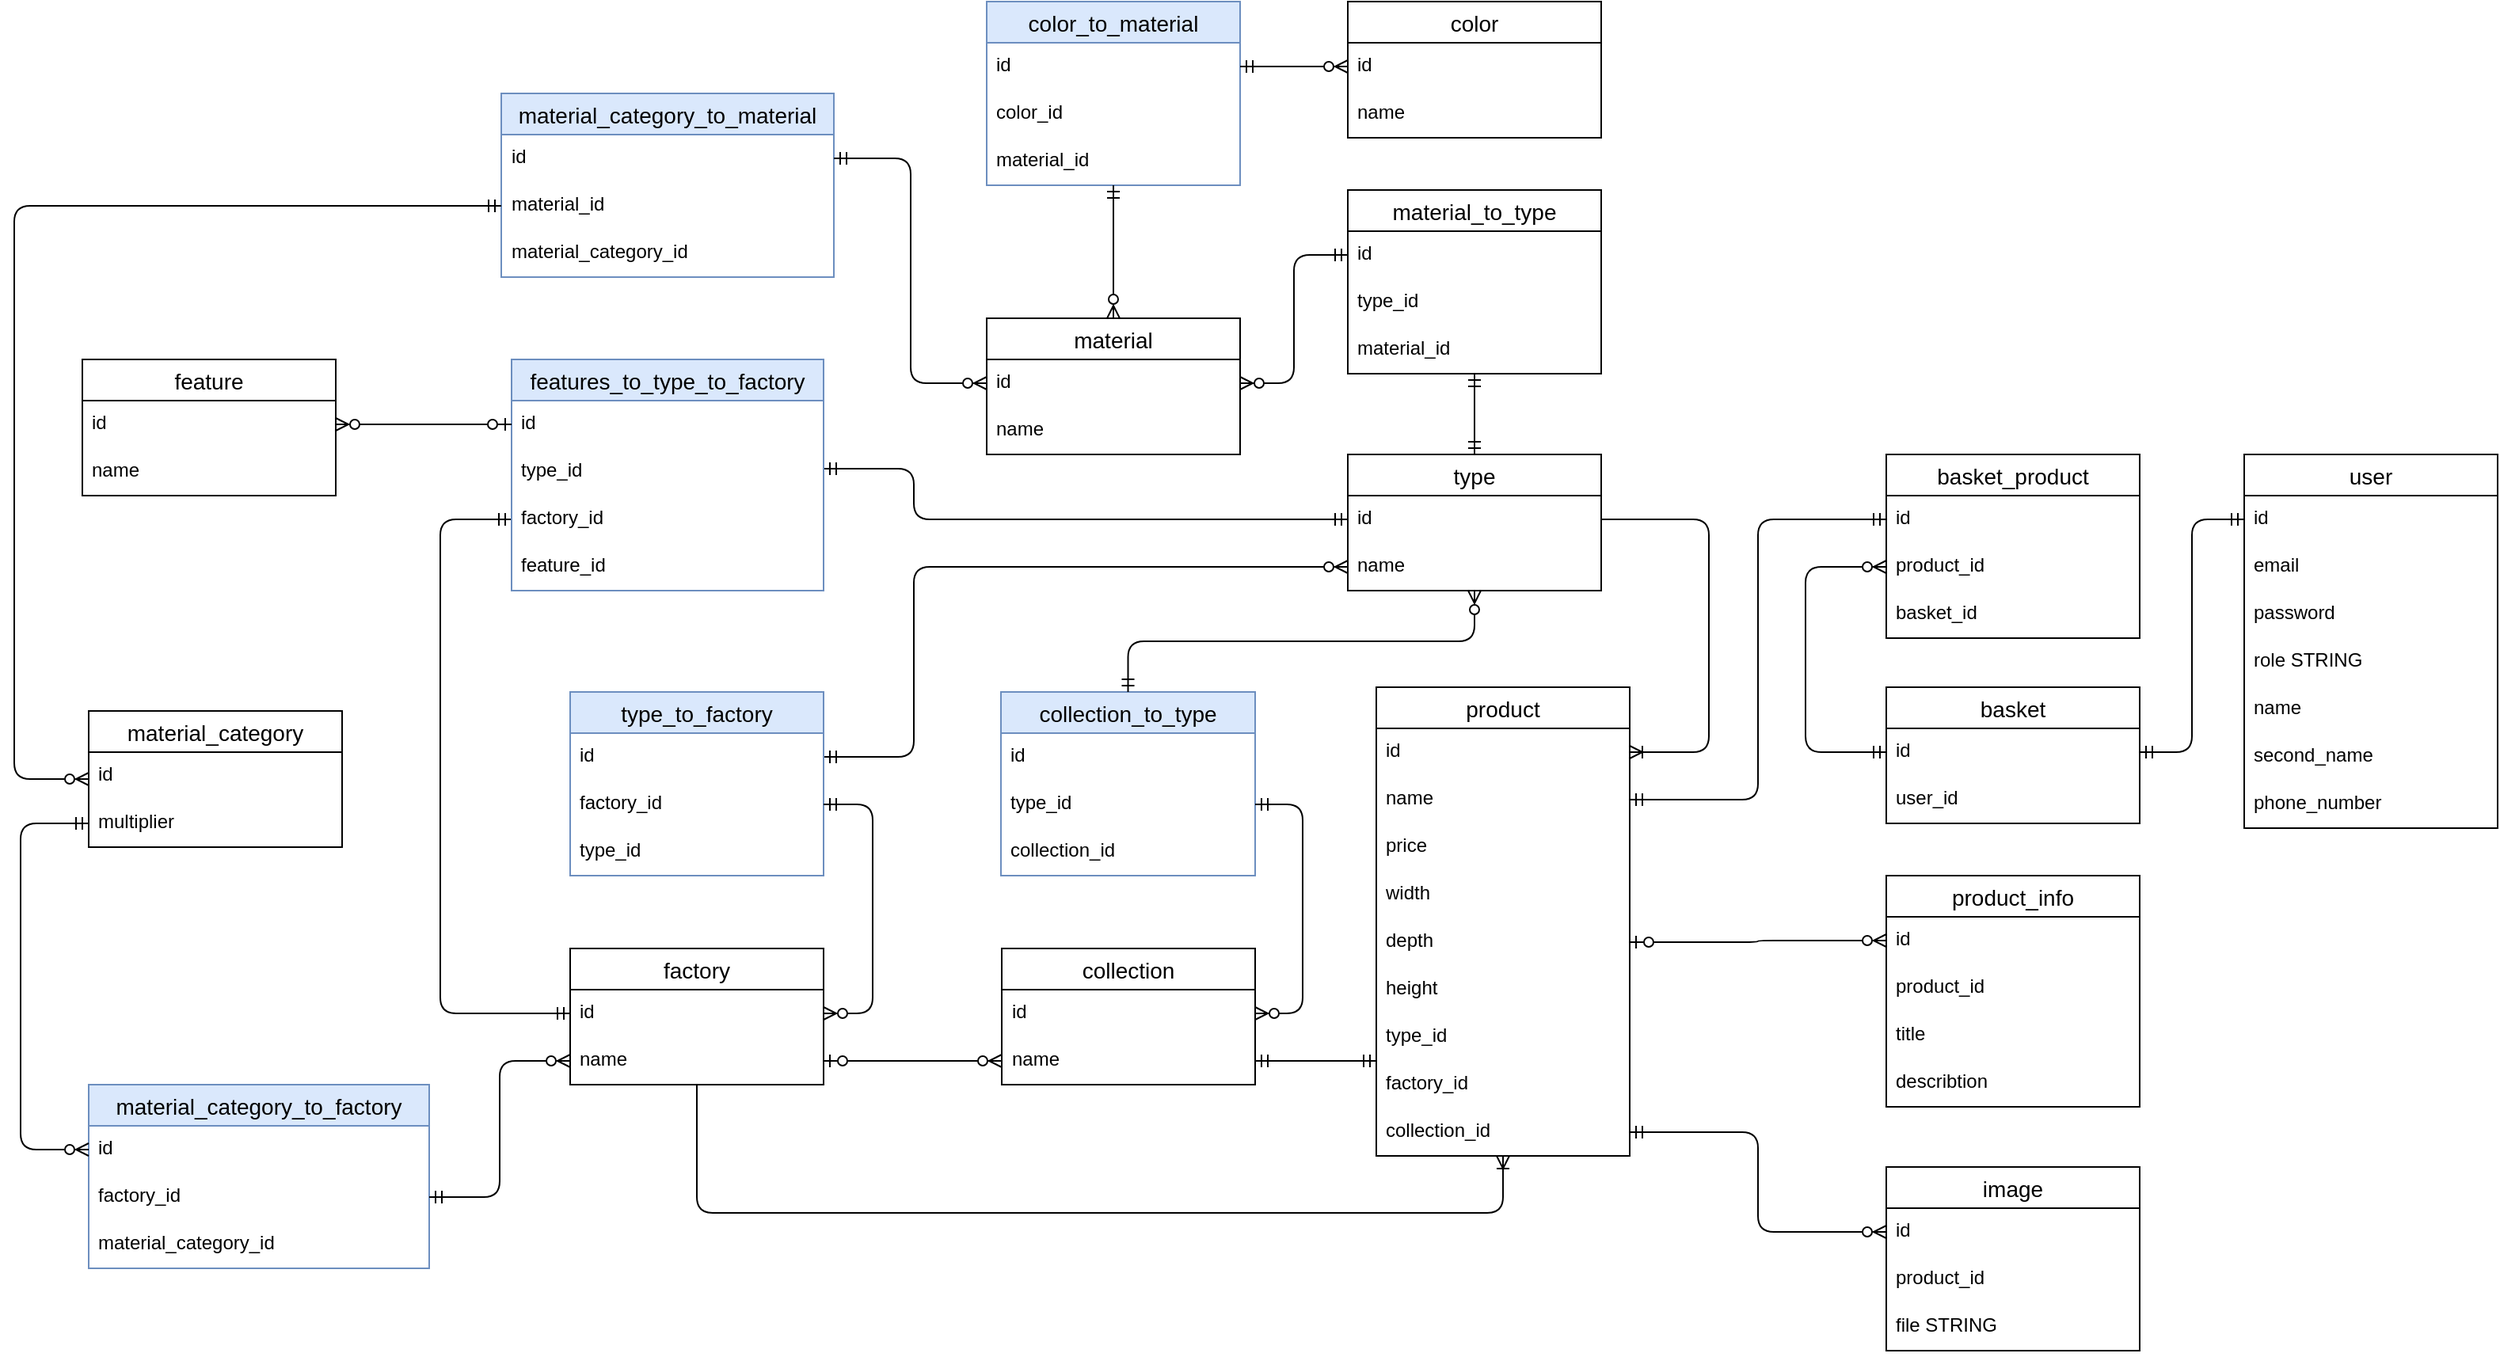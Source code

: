 <mxfile version="24.7.16">
  <diagram name="Страница — 1" id="4NT9a-1fZmxWMSB39QDA">
    <mxGraphModel dx="1034" dy="1146" grid="0" gridSize="10" guides="1" tooltips="1" connect="1" arrows="1" fold="1" page="0" pageScale="1" pageWidth="827" pageHeight="1169" background="none" math="0" shadow="0">
      <root>
        <mxCell id="0" />
        <mxCell id="1" parent="0" />
        <mxCell id="5sfaYhWkq8uLWEeY_K84-1" value="user" style="swimlane;fontStyle=0;childLayout=stackLayout;horizontal=1;startSize=26;horizontalStack=0;resizeParent=1;resizeParentMax=0;resizeLast=0;collapsible=1;marginBottom=0;align=center;fontSize=14;" parent="1" vertex="1">
          <mxGeometry x="2113" y="242" width="160" height="236" as="geometry" />
        </mxCell>
        <mxCell id="5sfaYhWkq8uLWEeY_K84-2" value="id" style="text;strokeColor=none;fillColor=none;spacingLeft=4;spacingRight=4;overflow=hidden;rotatable=0;points=[[0,0.5],[1,0.5]];portConstraint=eastwest;fontSize=12;whiteSpace=wrap;html=1;" parent="5sfaYhWkq8uLWEeY_K84-1" vertex="1">
          <mxGeometry y="26" width="160" height="30" as="geometry" />
        </mxCell>
        <mxCell id="5sfaYhWkq8uLWEeY_K84-3" value="email" style="text;strokeColor=none;fillColor=none;spacingLeft=4;spacingRight=4;overflow=hidden;rotatable=0;points=[[0,0.5],[1,0.5]];portConstraint=eastwest;fontSize=12;whiteSpace=wrap;html=1;" parent="5sfaYhWkq8uLWEeY_K84-1" vertex="1">
          <mxGeometry y="56" width="160" height="30" as="geometry" />
        </mxCell>
        <mxCell id="5sfaYhWkq8uLWEeY_K84-4" value="password" style="text;strokeColor=none;fillColor=none;spacingLeft=4;spacingRight=4;overflow=hidden;rotatable=0;points=[[0,0.5],[1,0.5]];portConstraint=eastwest;fontSize=12;whiteSpace=wrap;html=1;" parent="5sfaYhWkq8uLWEeY_K84-1" vertex="1">
          <mxGeometry y="86" width="160" height="30" as="geometry" />
        </mxCell>
        <mxCell id="5sfaYhWkq8uLWEeY_K84-5" value="role STRING" style="text;strokeColor=none;fillColor=none;spacingLeft=4;spacingRight=4;overflow=hidden;rotatable=0;points=[[0,0.5],[1,0.5]];portConstraint=eastwest;fontSize=12;whiteSpace=wrap;html=1;" parent="5sfaYhWkq8uLWEeY_K84-1" vertex="1">
          <mxGeometry y="116" width="160" height="30" as="geometry" />
        </mxCell>
        <mxCell id="oXHllAcVtx6ZBs5fPpKS-38" value="name" style="text;strokeColor=none;fillColor=none;spacingLeft=4;spacingRight=4;overflow=hidden;rotatable=0;points=[[0,0.5],[1,0.5]];portConstraint=eastwest;fontSize=12;whiteSpace=wrap;html=1;" parent="5sfaYhWkq8uLWEeY_K84-1" vertex="1">
          <mxGeometry y="146" width="160" height="30" as="geometry" />
        </mxCell>
        <mxCell id="oXHllAcVtx6ZBs5fPpKS-39" value="second_name" style="text;strokeColor=none;fillColor=none;spacingLeft=4;spacingRight=4;overflow=hidden;rotatable=0;points=[[0,0.5],[1,0.5]];portConstraint=eastwest;fontSize=12;whiteSpace=wrap;html=1;" parent="5sfaYhWkq8uLWEeY_K84-1" vertex="1">
          <mxGeometry y="176" width="160" height="30" as="geometry" />
        </mxCell>
        <mxCell id="oXHllAcVtx6ZBs5fPpKS-40" value="phone_number" style="text;strokeColor=none;fillColor=none;spacingLeft=4;spacingRight=4;overflow=hidden;rotatable=0;points=[[0,0.5],[1,0.5]];portConstraint=eastwest;fontSize=12;whiteSpace=wrap;html=1;" parent="5sfaYhWkq8uLWEeY_K84-1" vertex="1">
          <mxGeometry y="206" width="160" height="30" as="geometry" />
        </mxCell>
        <mxCell id="5sfaYhWkq8uLWEeY_K84-6" value="basket" style="swimlane;fontStyle=0;childLayout=stackLayout;horizontal=1;startSize=26;horizontalStack=0;resizeParent=1;resizeParentMax=0;resizeLast=0;collapsible=1;marginBottom=0;align=center;fontSize=14;" parent="1" vertex="1">
          <mxGeometry x="1887" y="389" width="160" height="86" as="geometry" />
        </mxCell>
        <mxCell id="5sfaYhWkq8uLWEeY_K84-7" value="id" style="text;strokeColor=none;fillColor=none;spacingLeft=4;spacingRight=4;overflow=hidden;rotatable=0;points=[[0,0.5],[1,0.5]];portConstraint=eastwest;fontSize=12;whiteSpace=wrap;html=1;" parent="5sfaYhWkq8uLWEeY_K84-6" vertex="1">
          <mxGeometry y="26" width="160" height="30" as="geometry" />
        </mxCell>
        <mxCell id="5sfaYhWkq8uLWEeY_K84-8" value="user_id" style="text;strokeColor=none;fillColor=none;spacingLeft=4;spacingRight=4;overflow=hidden;rotatable=0;points=[[0,0.5],[1,0.5]];portConstraint=eastwest;fontSize=12;whiteSpace=wrap;html=1;" parent="5sfaYhWkq8uLWEeY_K84-6" vertex="1">
          <mxGeometry y="56" width="160" height="30" as="geometry" />
        </mxCell>
        <mxCell id="5sfaYhWkq8uLWEeY_K84-12" value="product" style="swimlane;fontStyle=0;childLayout=stackLayout;horizontal=1;startSize=26;horizontalStack=0;resizeParent=1;resizeParentMax=0;resizeLast=0;collapsible=1;marginBottom=0;align=center;fontSize=14;" parent="1" vertex="1">
          <mxGeometry x="1565" y="389" width="160" height="296" as="geometry" />
        </mxCell>
        <mxCell id="5sfaYhWkq8uLWEeY_K84-13" value="id" style="text;strokeColor=none;fillColor=none;spacingLeft=4;spacingRight=4;overflow=hidden;rotatable=0;points=[[0,0.5],[1,0.5]];portConstraint=eastwest;fontSize=12;whiteSpace=wrap;html=1;" parent="5sfaYhWkq8uLWEeY_K84-12" vertex="1">
          <mxGeometry y="26" width="160" height="30" as="geometry" />
        </mxCell>
        <mxCell id="5sfaYhWkq8uLWEeY_K84-14" value="name" style="text;strokeColor=none;fillColor=none;spacingLeft=4;spacingRight=4;overflow=hidden;rotatable=0;points=[[0,0.5],[1,0.5]];portConstraint=eastwest;fontSize=12;whiteSpace=wrap;html=1;" parent="5sfaYhWkq8uLWEeY_K84-12" vertex="1">
          <mxGeometry y="56" width="160" height="30" as="geometry" />
        </mxCell>
        <mxCell id="5sfaYhWkq8uLWEeY_K84-15" value="price" style="text;strokeColor=none;fillColor=none;spacingLeft=4;spacingRight=4;overflow=hidden;rotatable=0;points=[[0,0.5],[1,0.5]];portConstraint=eastwest;fontSize=12;whiteSpace=wrap;html=1;" parent="5sfaYhWkq8uLWEeY_K84-12" vertex="1">
          <mxGeometry y="86" width="160" height="30" as="geometry" />
        </mxCell>
        <mxCell id="7ya6LhB3yjB3-VPIiONW-31" value="width" style="text;strokeColor=none;fillColor=none;spacingLeft=4;spacingRight=4;overflow=hidden;rotatable=0;points=[[0,0.5],[1,0.5]];portConstraint=eastwest;fontSize=12;whiteSpace=wrap;html=1;" parent="5sfaYhWkq8uLWEeY_K84-12" vertex="1">
          <mxGeometry y="116" width="160" height="30" as="geometry" />
        </mxCell>
        <mxCell id="7ya6LhB3yjB3-VPIiONW-32" value="depth" style="text;strokeColor=none;fillColor=none;spacingLeft=4;spacingRight=4;overflow=hidden;rotatable=0;points=[[0,0.5],[1,0.5]];portConstraint=eastwest;fontSize=12;whiteSpace=wrap;html=1;" parent="5sfaYhWkq8uLWEeY_K84-12" vertex="1">
          <mxGeometry y="146" width="160" height="30" as="geometry" />
        </mxCell>
        <mxCell id="7ya6LhB3yjB3-VPIiONW-33" value="height" style="text;strokeColor=none;fillColor=none;spacingLeft=4;spacingRight=4;overflow=hidden;rotatable=0;points=[[0,0.5],[1,0.5]];portConstraint=eastwest;fontSize=12;whiteSpace=wrap;html=1;" parent="5sfaYhWkq8uLWEeY_K84-12" vertex="1">
          <mxGeometry y="176" width="160" height="30" as="geometry" />
        </mxCell>
        <mxCell id="5sfaYhWkq8uLWEeY_K84-24" value="type_id" style="text;strokeColor=none;fillColor=none;spacingLeft=4;spacingRight=4;overflow=hidden;rotatable=0;points=[[0,0.5],[1,0.5]];portConstraint=eastwest;fontSize=12;whiteSpace=wrap;html=1;" parent="5sfaYhWkq8uLWEeY_K84-12" vertex="1">
          <mxGeometry y="206" width="160" height="30" as="geometry" />
        </mxCell>
        <mxCell id="5sfaYhWkq8uLWEeY_K84-25" value="factory_id" style="text;strokeColor=none;fillColor=none;spacingLeft=4;spacingRight=4;overflow=hidden;rotatable=0;points=[[0,0.5],[1,0.5]];portConstraint=eastwest;fontSize=12;whiteSpace=wrap;html=1;" parent="5sfaYhWkq8uLWEeY_K84-12" vertex="1">
          <mxGeometry y="236" width="160" height="30" as="geometry" />
        </mxCell>
        <mxCell id="L7bL2x1-eRSi-Wd429zW-12" value="collection_id" style="text;strokeColor=none;fillColor=none;spacingLeft=4;spacingRight=4;overflow=hidden;rotatable=0;points=[[0,0.5],[1,0.5]];portConstraint=eastwest;fontSize=12;whiteSpace=wrap;html=1;" parent="5sfaYhWkq8uLWEeY_K84-12" vertex="1">
          <mxGeometry y="266" width="160" height="30" as="geometry" />
        </mxCell>
        <mxCell id="5sfaYhWkq8uLWEeY_K84-16" value="factory" style="swimlane;fontStyle=0;childLayout=stackLayout;horizontal=1;startSize=26;horizontalStack=0;resizeParent=1;resizeParentMax=0;resizeLast=0;collapsible=1;marginBottom=0;align=center;fontSize=14;" parent="1" vertex="1">
          <mxGeometry x="1056" y="554" width="160" height="86" as="geometry" />
        </mxCell>
        <mxCell id="5sfaYhWkq8uLWEeY_K84-17" value="id" style="text;strokeColor=none;fillColor=none;spacingLeft=4;spacingRight=4;overflow=hidden;rotatable=0;points=[[0,0.5],[1,0.5]];portConstraint=eastwest;fontSize=12;whiteSpace=wrap;html=1;" parent="5sfaYhWkq8uLWEeY_K84-16" vertex="1">
          <mxGeometry y="26" width="160" height="30" as="geometry" />
        </mxCell>
        <mxCell id="5sfaYhWkq8uLWEeY_K84-18" value="name" style="text;strokeColor=none;fillColor=none;spacingLeft=4;spacingRight=4;overflow=hidden;rotatable=0;points=[[0,0.5],[1,0.5]];portConstraint=eastwest;fontSize=12;whiteSpace=wrap;html=1;" parent="5sfaYhWkq8uLWEeY_K84-16" vertex="1">
          <mxGeometry y="56" width="160" height="30" as="geometry" />
        </mxCell>
        <mxCell id="5sfaYhWkq8uLWEeY_K84-26" value="type" style="swimlane;fontStyle=0;childLayout=stackLayout;horizontal=1;startSize=26;horizontalStack=0;resizeParent=1;resizeParentMax=0;resizeLast=0;collapsible=1;marginBottom=0;align=center;fontSize=14;" parent="1" vertex="1">
          <mxGeometry x="1547" y="242" width="160" height="86" as="geometry" />
        </mxCell>
        <mxCell id="5sfaYhWkq8uLWEeY_K84-27" value="id" style="text;strokeColor=none;fillColor=none;spacingLeft=4;spacingRight=4;overflow=hidden;rotatable=0;points=[[0,0.5],[1,0.5]];portConstraint=eastwest;fontSize=12;whiteSpace=wrap;html=1;" parent="5sfaYhWkq8uLWEeY_K84-26" vertex="1">
          <mxGeometry y="26" width="160" height="30" as="geometry" />
        </mxCell>
        <mxCell id="5sfaYhWkq8uLWEeY_K84-28" value="name" style="text;strokeColor=none;fillColor=none;spacingLeft=4;spacingRight=4;overflow=hidden;rotatable=0;points=[[0,0.5],[1,0.5]];portConstraint=eastwest;fontSize=12;whiteSpace=wrap;html=1;" parent="5sfaYhWkq8uLWEeY_K84-26" vertex="1">
          <mxGeometry y="56" width="160" height="30" as="geometry" />
        </mxCell>
        <mxCell id="5sfaYhWkq8uLWEeY_K84-34" value="" style="edgeStyle=elbowEdgeStyle;fontSize=12;html=1;endArrow=ERoneToMany;rounded=1;" parent="1" source="5sfaYhWkq8uLWEeY_K84-27" target="5sfaYhWkq8uLWEeY_K84-13" edge="1">
          <mxGeometry width="100" height="100" relative="1" as="geometry">
            <mxPoint x="710" y="758" as="sourcePoint" />
            <mxPoint x="860" y="499.0" as="targetPoint" />
            <Array as="points">
              <mxPoint x="1775" y="357" />
            </Array>
          </mxGeometry>
        </mxCell>
        <mxCell id="5sfaYhWkq8uLWEeY_K84-37" value="product_info" style="swimlane;fontStyle=0;childLayout=stackLayout;horizontal=1;startSize=26;horizontalStack=0;resizeParent=1;resizeParentMax=0;resizeLast=0;collapsible=1;marginBottom=0;align=center;fontSize=14;" parent="1" vertex="1">
          <mxGeometry x="1887" y="508" width="160" height="146" as="geometry" />
        </mxCell>
        <mxCell id="5sfaYhWkq8uLWEeY_K84-38" value="id" style="text;strokeColor=none;fillColor=none;spacingLeft=4;spacingRight=4;overflow=hidden;rotatable=0;points=[[0,0.5],[1,0.5]];portConstraint=eastwest;fontSize=12;whiteSpace=wrap;html=1;" parent="5sfaYhWkq8uLWEeY_K84-37" vertex="1">
          <mxGeometry y="26" width="160" height="30" as="geometry" />
        </mxCell>
        <mxCell id="5sfaYhWkq8uLWEeY_K84-39" value="product_id" style="text;strokeColor=none;fillColor=none;spacingLeft=4;spacingRight=4;overflow=hidden;rotatable=0;points=[[0,0.5],[1,0.5]];portConstraint=eastwest;fontSize=12;whiteSpace=wrap;html=1;" parent="5sfaYhWkq8uLWEeY_K84-37" vertex="1">
          <mxGeometry y="56" width="160" height="30" as="geometry" />
        </mxCell>
        <mxCell id="5sfaYhWkq8uLWEeY_K84-40" value="title" style="text;strokeColor=none;fillColor=none;spacingLeft=4;spacingRight=4;overflow=hidden;rotatable=0;points=[[0,0.5],[1,0.5]];portConstraint=eastwest;fontSize=12;whiteSpace=wrap;html=1;" parent="5sfaYhWkq8uLWEeY_K84-37" vertex="1">
          <mxGeometry y="86" width="160" height="30" as="geometry" />
        </mxCell>
        <mxCell id="5sfaYhWkq8uLWEeY_K84-42" value="describtion" style="text;strokeColor=none;fillColor=none;spacingLeft=4;spacingRight=4;overflow=hidden;rotatable=0;points=[[0,0.5],[1,0.5]];portConstraint=eastwest;fontSize=12;whiteSpace=wrap;html=1;" parent="5sfaYhWkq8uLWEeY_K84-37" vertex="1">
          <mxGeometry y="116" width="160" height="30" as="geometry" />
        </mxCell>
        <mxCell id="5sfaYhWkq8uLWEeY_K84-43" value="basket_product" style="swimlane;fontStyle=0;childLayout=stackLayout;horizontal=1;startSize=26;horizontalStack=0;resizeParent=1;resizeParentMax=0;resizeLast=0;collapsible=1;marginBottom=0;align=center;fontSize=14;" parent="1" vertex="1">
          <mxGeometry x="1887" y="242" width="160" height="116" as="geometry" />
        </mxCell>
        <mxCell id="5sfaYhWkq8uLWEeY_K84-44" value="id" style="text;strokeColor=none;fillColor=none;spacingLeft=4;spacingRight=4;overflow=hidden;rotatable=0;points=[[0,0.5],[1,0.5]];portConstraint=eastwest;fontSize=12;whiteSpace=wrap;html=1;" parent="5sfaYhWkq8uLWEeY_K84-43" vertex="1">
          <mxGeometry y="26" width="160" height="30" as="geometry" />
        </mxCell>
        <mxCell id="5sfaYhWkq8uLWEeY_K84-45" value="product_id" style="text;strokeColor=none;fillColor=none;spacingLeft=4;spacingRight=4;overflow=hidden;rotatable=0;points=[[0,0.5],[1,0.5]];portConstraint=eastwest;fontSize=12;whiteSpace=wrap;html=1;" parent="5sfaYhWkq8uLWEeY_K84-43" vertex="1">
          <mxGeometry y="56" width="160" height="30" as="geometry" />
        </mxCell>
        <mxCell id="5sfaYhWkq8uLWEeY_K84-46" value="basket_id" style="text;strokeColor=none;fillColor=none;spacingLeft=4;spacingRight=4;overflow=hidden;rotatable=0;points=[[0,0.5],[1,0.5]];portConstraint=eastwest;fontSize=12;whiteSpace=wrap;html=1;" parent="5sfaYhWkq8uLWEeY_K84-43" vertex="1">
          <mxGeometry y="86" width="160" height="30" as="geometry" />
        </mxCell>
        <mxCell id="5sfaYhWkq8uLWEeY_K84-49" value="" style="edgeStyle=elbowEdgeStyle;fontSize=12;html=1;endArrow=ERmandOne;startArrow=ERmandOne;rounded=1;" parent="1" source="5sfaYhWkq8uLWEeY_K84-7" target="5sfaYhWkq8uLWEeY_K84-2" edge="1">
          <mxGeometry width="100" height="100" relative="1" as="geometry">
            <mxPoint x="2075" y="671" as="sourcePoint" />
            <mxPoint x="2175" y="571" as="targetPoint" />
          </mxGeometry>
        </mxCell>
        <mxCell id="7ya6LhB3yjB3-VPIiONW-13" value="" style="edgeStyle=elbowEdgeStyle;fontSize=12;html=1;endArrow=ERmandOne;startArrow=ERmandOne;rounded=1;" parent="1" source="5sfaYhWkq8uLWEeY_K84-44" target="5sfaYhWkq8uLWEeY_K84-14" edge="1">
          <mxGeometry width="100" height="100" relative="1" as="geometry">
            <mxPoint x="580" y="394" as="sourcePoint" />
            <mxPoint x="1828" y="270" as="targetPoint" />
          </mxGeometry>
        </mxCell>
        <mxCell id="7ya6LhB3yjB3-VPIiONW-16" value="collection" style="swimlane;fontStyle=0;childLayout=stackLayout;horizontal=1;startSize=26;horizontalStack=0;resizeParent=1;resizeParentMax=0;resizeLast=0;collapsible=1;marginBottom=0;align=center;fontSize=14;" parent="1" vertex="1">
          <mxGeometry x="1328.5" y="554" width="160" height="86" as="geometry" />
        </mxCell>
        <mxCell id="7ya6LhB3yjB3-VPIiONW-17" value="id" style="text;strokeColor=none;fillColor=none;spacingLeft=4;spacingRight=4;overflow=hidden;rotatable=0;points=[[0,0.5],[1,0.5]];portConstraint=eastwest;fontSize=12;whiteSpace=wrap;html=1;" parent="7ya6LhB3yjB3-VPIiONW-16" vertex="1">
          <mxGeometry y="26" width="160" height="30" as="geometry" />
        </mxCell>
        <mxCell id="oXHllAcVtx6ZBs5fPpKS-45" value="name" style="text;strokeColor=none;fillColor=none;spacingLeft=4;spacingRight=4;overflow=hidden;rotatable=0;points=[[0,0.5],[1,0.5]];portConstraint=eastwest;fontSize=12;whiteSpace=wrap;html=1;" parent="7ya6LhB3yjB3-VPIiONW-16" vertex="1">
          <mxGeometry y="56" width="160" height="30" as="geometry" />
        </mxCell>
        <mxCell id="7ya6LhB3yjB3-VPIiONW-19" value="color" style="swimlane;fontStyle=0;childLayout=stackLayout;horizontal=1;startSize=26;horizontalStack=0;resizeParent=1;resizeParentMax=0;resizeLast=0;collapsible=1;marginBottom=0;align=center;fontSize=14;" parent="1" vertex="1">
          <mxGeometry x="1547" y="-44" width="160" height="86" as="geometry" />
        </mxCell>
        <mxCell id="7ya6LhB3yjB3-VPIiONW-20" value="id" style="text;strokeColor=none;fillColor=none;spacingLeft=4;spacingRight=4;overflow=hidden;rotatable=0;points=[[0,0.5],[1,0.5]];portConstraint=eastwest;fontSize=12;whiteSpace=wrap;html=1;" parent="7ya6LhB3yjB3-VPIiONW-19" vertex="1">
          <mxGeometry y="26" width="160" height="30" as="geometry" />
        </mxCell>
        <mxCell id="L7bL2x1-eRSi-Wd429zW-13" value="name" style="text;strokeColor=none;fillColor=none;spacingLeft=4;spacingRight=4;overflow=hidden;rotatable=0;points=[[0,0.5],[1,0.5]];portConstraint=eastwest;fontSize=12;whiteSpace=wrap;html=1;" parent="7ya6LhB3yjB3-VPIiONW-19" vertex="1">
          <mxGeometry y="56" width="160" height="30" as="geometry" />
        </mxCell>
        <mxCell id="7ya6LhB3yjB3-VPIiONW-24" value="material" style="swimlane;fontStyle=0;childLayout=stackLayout;horizontal=1;startSize=26;horizontalStack=0;resizeParent=1;resizeParentMax=0;resizeLast=0;collapsible=1;marginBottom=0;align=center;fontSize=14;" parent="1" vertex="1">
          <mxGeometry x="1319" y="156" width="160" height="86" as="geometry" />
        </mxCell>
        <mxCell id="7ya6LhB3yjB3-VPIiONW-25" value="id" style="text;strokeColor=none;fillColor=none;spacingLeft=4;spacingRight=4;overflow=hidden;rotatable=0;points=[[0,0.5],[1,0.5]];portConstraint=eastwest;fontSize=12;whiteSpace=wrap;html=1;" parent="7ya6LhB3yjB3-VPIiONW-24" vertex="1">
          <mxGeometry y="26" width="160" height="30" as="geometry" />
        </mxCell>
        <mxCell id="7ya6LhB3yjB3-VPIiONW-26" value="name" style="text;strokeColor=none;fillColor=none;spacingLeft=4;spacingRight=4;overflow=hidden;rotatable=0;points=[[0,0.5],[1,0.5]];portConstraint=eastwest;fontSize=12;whiteSpace=wrap;html=1;" parent="7ya6LhB3yjB3-VPIiONW-24" vertex="1">
          <mxGeometry y="56" width="160" height="30" as="geometry" />
        </mxCell>
        <mxCell id="L7bL2x1-eRSi-Wd429zW-14" value="material_to_type" style="swimlane;fontStyle=0;childLayout=stackLayout;horizontal=1;startSize=26;horizontalStack=0;resizeParent=1;resizeParentMax=0;resizeLast=0;collapsible=1;marginBottom=0;align=center;fontSize=14;" parent="1" vertex="1">
          <mxGeometry x="1547" y="75" width="160" height="116" as="geometry" />
        </mxCell>
        <mxCell id="L7bL2x1-eRSi-Wd429zW-15" value="id" style="text;strokeColor=none;fillColor=none;spacingLeft=4;spacingRight=4;overflow=hidden;rotatable=0;points=[[0,0.5],[1,0.5]];portConstraint=eastwest;fontSize=12;whiteSpace=wrap;html=1;" parent="L7bL2x1-eRSi-Wd429zW-14" vertex="1">
          <mxGeometry y="26" width="160" height="30" as="geometry" />
        </mxCell>
        <mxCell id="L7bL2x1-eRSi-Wd429zW-16" value="type_id" style="text;strokeColor=none;fillColor=none;spacingLeft=4;spacingRight=4;overflow=hidden;rotatable=0;points=[[0,0.5],[1,0.5]];portConstraint=eastwest;fontSize=12;whiteSpace=wrap;html=1;" parent="L7bL2x1-eRSi-Wd429zW-14" vertex="1">
          <mxGeometry y="56" width="160" height="30" as="geometry" />
        </mxCell>
        <mxCell id="L7bL2x1-eRSi-Wd429zW-20" value="material_id" style="text;strokeColor=none;fillColor=none;spacingLeft=4;spacingRight=4;overflow=hidden;rotatable=0;points=[[0,0.5],[1,0.5]];portConstraint=eastwest;fontSize=12;whiteSpace=wrap;html=1;" parent="L7bL2x1-eRSi-Wd429zW-14" vertex="1">
          <mxGeometry y="86" width="160" height="30" as="geometry" />
        </mxCell>
        <mxCell id="L7bL2x1-eRSi-Wd429zW-17" value="" style="edgeStyle=elbowEdgeStyle;fontSize=12;html=1;endArrow=ERmandOne;startArrow=ERmandOne;rounded=1;elbow=vertical;" parent="1" source="L7bL2x1-eRSi-Wd429zW-20" edge="1" target="5sfaYhWkq8uLWEeY_K84-26">
          <mxGeometry width="100" height="100" relative="1" as="geometry">
            <mxPoint x="1404" y="127" as="sourcePoint" />
            <mxPoint x="833" y="384" as="targetPoint" />
          </mxGeometry>
        </mxCell>
        <mxCell id="VAr8cQ-U5szpZx_a3CEM-1" value="image" style="swimlane;fontStyle=0;childLayout=stackLayout;horizontal=1;startSize=26;horizontalStack=0;resizeParent=1;resizeParentMax=0;resizeLast=0;collapsible=1;marginBottom=0;align=center;fontSize=14;" parent="1" vertex="1">
          <mxGeometry x="1887" y="692" width="160" height="116" as="geometry" />
        </mxCell>
        <mxCell id="VAr8cQ-U5szpZx_a3CEM-2" value="id" style="text;strokeColor=none;fillColor=none;spacingLeft=4;spacingRight=4;overflow=hidden;rotatable=0;points=[[0,0.5],[1,0.5]];portConstraint=eastwest;fontSize=12;whiteSpace=wrap;html=1;" parent="VAr8cQ-U5szpZx_a3CEM-1" vertex="1">
          <mxGeometry y="26" width="160" height="30" as="geometry" />
        </mxCell>
        <mxCell id="VAr8cQ-U5szpZx_a3CEM-3" value="product_id" style="text;strokeColor=none;fillColor=none;spacingLeft=4;spacingRight=4;overflow=hidden;rotatable=0;points=[[0,0.5],[1,0.5]];portConstraint=eastwest;fontSize=12;whiteSpace=wrap;html=1;" parent="VAr8cQ-U5szpZx_a3CEM-1" vertex="1">
          <mxGeometry y="56" width="160" height="30" as="geometry" />
        </mxCell>
        <mxCell id="VAr8cQ-U5szpZx_a3CEM-5" value="file STRING" style="text;strokeColor=none;fillColor=none;spacingLeft=4;spacingRight=4;overflow=hidden;rotatable=0;points=[[0,0.5],[1,0.5]];portConstraint=eastwest;fontSize=12;whiteSpace=wrap;html=1;" parent="VAr8cQ-U5szpZx_a3CEM-1" vertex="1">
          <mxGeometry y="86" width="160" height="30" as="geometry" />
        </mxCell>
        <mxCell id="oXHllAcVtx6ZBs5fPpKS-1" value="material_category" style="swimlane;fontStyle=0;childLayout=stackLayout;horizontal=1;startSize=26;horizontalStack=0;resizeParent=1;resizeParentMax=0;resizeLast=0;collapsible=1;marginBottom=0;align=center;fontSize=14;" parent="1" vertex="1">
          <mxGeometry x="752" y="404" width="160" height="86" as="geometry" />
        </mxCell>
        <mxCell id="oXHllAcVtx6ZBs5fPpKS-2" value="id" style="text;strokeColor=none;fillColor=none;spacingLeft=4;spacingRight=4;overflow=hidden;rotatable=0;points=[[0,0.5],[1,0.5]];portConstraint=eastwest;fontSize=12;whiteSpace=wrap;html=1;" parent="oXHllAcVtx6ZBs5fPpKS-1" vertex="1">
          <mxGeometry y="26" width="160" height="30" as="geometry" />
        </mxCell>
        <mxCell id="oXHllAcVtx6ZBs5fPpKS-27" value="multiplier" style="text;strokeColor=none;fillColor=none;spacingLeft=4;spacingRight=4;overflow=hidden;rotatable=0;points=[[0,0.5],[1,0.5]];portConstraint=eastwest;fontSize=12;whiteSpace=wrap;html=1;" parent="oXHllAcVtx6ZBs5fPpKS-1" vertex="1">
          <mxGeometry y="56" width="160" height="30" as="geometry" />
        </mxCell>
        <mxCell id="oXHllAcVtx6ZBs5fPpKS-4" value="feature" style="swimlane;fontStyle=0;childLayout=stackLayout;horizontal=1;startSize=26;horizontalStack=0;resizeParent=1;resizeParentMax=0;resizeLast=0;collapsible=1;marginBottom=0;align=center;fontSize=14;" parent="1" vertex="1">
          <mxGeometry x="748" y="182" width="160" height="86" as="geometry" />
        </mxCell>
        <mxCell id="oXHllAcVtx6ZBs5fPpKS-5" value="id" style="text;strokeColor=none;fillColor=none;spacingLeft=4;spacingRight=4;overflow=hidden;rotatable=0;points=[[0,0.5],[1,0.5]];portConstraint=eastwest;fontSize=12;whiteSpace=wrap;html=1;" parent="oXHllAcVtx6ZBs5fPpKS-4" vertex="1">
          <mxGeometry y="26" width="160" height="30" as="geometry" />
        </mxCell>
        <mxCell id="oXHllAcVtx6ZBs5fPpKS-6" value="name" style="text;strokeColor=none;fillColor=none;spacingLeft=4;spacingRight=4;overflow=hidden;rotatable=0;points=[[0,0.5],[1,0.5]];portConstraint=eastwest;fontSize=12;whiteSpace=wrap;html=1;" parent="oXHllAcVtx6ZBs5fPpKS-4" vertex="1">
          <mxGeometry y="56" width="160" height="30" as="geometry" />
        </mxCell>
        <mxCell id="oXHllAcVtx6ZBs5fPpKS-12" value="" style="edgeStyle=elbowEdgeStyle;fontSize=12;html=1;endArrow=ERmandOne;startArrow=ERmandOne;rounded=1;" parent="1" source="oXHllAcVtx6ZBs5fPpKS-8" target="5sfaYhWkq8uLWEeY_K84-27" edge="1">
          <mxGeometry width="100" height="100" relative="1" as="geometry">
            <mxPoint x="693" y="630" as="sourcePoint" />
            <mxPoint x="573" y="500" as="targetPoint" />
            <Array as="points">
              <mxPoint x="1273" y="251" />
            </Array>
          </mxGeometry>
        </mxCell>
        <mxCell id="oXHllAcVtx6ZBs5fPpKS-15" value="" style="edgeStyle=elbowEdgeStyle;fontSize=12;html=1;endArrow=ERoneToMany;rounded=1;elbow=vertical;" parent="1" source="5sfaYhWkq8uLWEeY_K84-18" target="L7bL2x1-eRSi-Wd429zW-12" edge="1">
          <mxGeometry width="100" height="100" relative="1" as="geometry">
            <mxPoint x="1591.0" y="750" as="sourcePoint" />
            <mxPoint x="865" y="648" as="targetPoint" />
            <Array as="points">
              <mxPoint x="1340" y="721" />
            </Array>
          </mxGeometry>
        </mxCell>
        <mxCell id="oXHllAcVtx6ZBs5fPpKS-29" value="" style="edgeStyle=elbowEdgeStyle;fontSize=12;html=1;endArrow=ERmandOne;startArrow=ERmandOne;rounded=1;" parent="1" source="7ya6LhB3yjB3-VPIiONW-2" target="5sfaYhWkq8uLWEeY_K84-17" edge="1">
          <mxGeometry width="100" height="100" relative="1" as="geometry">
            <mxPoint x="856.0" y="454" as="sourcePoint" />
            <mxPoint x="856.0" y="569" as="targetPoint" />
            <Array as="points">
              <mxPoint x="974" y="441" />
            </Array>
          </mxGeometry>
        </mxCell>
        <mxCell id="7ya6LhB3yjB3-VPIiONW-1" value="features_to_type_to_factory" style="swimlane;fontStyle=0;childLayout=stackLayout;horizontal=1;startSize=26;horizontalStack=0;resizeParent=1;resizeParentMax=0;resizeLast=0;collapsible=1;marginBottom=0;align=center;fontSize=14;fillColor=#dae8fc;strokeColor=#6c8ebf;" parent="1" vertex="1">
          <mxGeometry x="1019" y="182" width="197" height="146" as="geometry" />
        </mxCell>
        <mxCell id="7ya6LhB3yjB3-VPIiONW-5" value="id" style="text;strokeColor=none;fillColor=none;spacingLeft=4;spacingRight=4;overflow=hidden;rotatable=0;points=[[0,0.5],[1,0.5]];portConstraint=eastwest;fontSize=12;whiteSpace=wrap;html=1;" parent="7ya6LhB3yjB3-VPIiONW-1" vertex="1">
          <mxGeometry y="26" width="197" height="30" as="geometry" />
        </mxCell>
        <mxCell id="oXHllAcVtx6ZBs5fPpKS-8" value="type_id" style="text;strokeColor=none;fillColor=none;spacingLeft=4;spacingRight=4;overflow=hidden;rotatable=0;points=[[0,0.5],[1,0.5]];portConstraint=eastwest;fontSize=12;whiteSpace=wrap;html=1;" parent="7ya6LhB3yjB3-VPIiONW-1" vertex="1">
          <mxGeometry y="56" width="197" height="30" as="geometry" />
        </mxCell>
        <mxCell id="7ya6LhB3yjB3-VPIiONW-2" value="factory_id" style="text;strokeColor=none;fillColor=none;spacingLeft=4;spacingRight=4;overflow=hidden;rotatable=0;points=[[0,0.5],[1,0.5]];portConstraint=eastwest;fontSize=12;whiteSpace=wrap;html=1;" parent="7ya6LhB3yjB3-VPIiONW-1" vertex="1">
          <mxGeometry y="86" width="197" height="30" as="geometry" />
        </mxCell>
        <mxCell id="oXHllAcVtx6ZBs5fPpKS-9" value="feature_id" style="text;strokeColor=none;fillColor=none;spacingLeft=4;spacingRight=4;overflow=hidden;rotatable=0;points=[[0,0.5],[1,0.5]];portConstraint=eastwest;fontSize=12;whiteSpace=wrap;html=1;" parent="7ya6LhB3yjB3-VPIiONW-1" vertex="1">
          <mxGeometry y="116" width="197" height="30" as="geometry" />
        </mxCell>
        <mxCell id="oXHllAcVtx6ZBs5fPpKS-34" value="" style="edgeStyle=elbowEdgeStyle;fontSize=12;html=1;endArrow=ERmandOne;startArrow=ERmandOne;rounded=1;" parent="1" source="oXHllAcVtx6ZBs5fPpKS-45" target="5sfaYhWkq8uLWEeY_K84-24" edge="1">
          <mxGeometry width="100" height="100" relative="1" as="geometry">
            <mxPoint x="834" y="572" as="sourcePoint" />
            <mxPoint x="934" y="472" as="targetPoint" />
            <Array as="points">
              <mxPoint x="1508" y="625" />
            </Array>
          </mxGeometry>
        </mxCell>
        <mxCell id="oXHllAcVtx6ZBs5fPpKS-41" value="" style="edgeStyle=elbowEdgeStyle;fontSize=12;html=1;endArrow=ERzeroToMany;startArrow=ERzeroToOne;rounded=1;" parent="1" source="7ya6LhB3yjB3-VPIiONW-32" target="5sfaYhWkq8uLWEeY_K84-38" edge="1">
          <mxGeometry width="100" height="100" relative="1" as="geometry">
            <mxPoint x="1645" y="404" as="sourcePoint" />
            <mxPoint x="1745" y="304" as="targetPoint" />
          </mxGeometry>
        </mxCell>
        <mxCell id="oXHllAcVtx6ZBs5fPpKS-42" value="" style="edgeStyle=elbowEdgeStyle;fontSize=12;html=1;endArrow=ERzeroToMany;startArrow=ERmandOne;rounded=1;" parent="1" source="L7bL2x1-eRSi-Wd429zW-12" target="VAr8cQ-U5szpZx_a3CEM-2" edge="1">
          <mxGeometry width="100" height="100" relative="1" as="geometry">
            <mxPoint x="1865" y="883" as="sourcePoint" />
            <mxPoint x="1965" y="783" as="targetPoint" />
          </mxGeometry>
        </mxCell>
        <mxCell id="oXHllAcVtx6ZBs5fPpKS-43" value="" style="edgeStyle=elbowEdgeStyle;fontSize=12;html=1;endArrow=ERzeroToMany;startArrow=ERmandOne;rounded=1;" parent="1" source="5sfaYhWkq8uLWEeY_K84-7" target="5sfaYhWkq8uLWEeY_K84-45" edge="1">
          <mxGeometry width="100" height="100" relative="1" as="geometry">
            <mxPoint x="2424" y="243" as="sourcePoint" />
            <mxPoint x="2524" y="143" as="targetPoint" />
            <Array as="points">
              <mxPoint x="1836" y="366" />
            </Array>
          </mxGeometry>
        </mxCell>
        <mxCell id="oXHllAcVtx6ZBs5fPpKS-44" value="" style="edgeStyle=elbowEdgeStyle;fontSize=12;html=1;endArrow=ERzeroToMany;startArrow=ERmandOne;rounded=1;" parent="1" source="L7bL2x1-eRSi-Wd429zW-15" target="7ya6LhB3yjB3-VPIiONW-25" edge="1">
          <mxGeometry width="100" height="100" relative="1" as="geometry">
            <mxPoint x="680" y="255" as="sourcePoint" />
            <mxPoint x="780" y="431" as="targetPoint" />
          </mxGeometry>
        </mxCell>
        <mxCell id="oXHllAcVtx6ZBs5fPpKS-47" value="" style="edgeStyle=elbowEdgeStyle;fontSize=12;html=1;endArrow=ERzeroToMany;startArrow=ERzeroToOne;rounded=1;" parent="1" source="5sfaYhWkq8uLWEeY_K84-18" target="oXHllAcVtx6ZBs5fPpKS-45" edge="1">
          <mxGeometry width="100" height="100" relative="1" as="geometry">
            <mxPoint x="796" y="681" as="sourcePoint" />
            <mxPoint x="782" y="518" as="targetPoint" />
          </mxGeometry>
        </mxCell>
        <mxCell id="oXHllAcVtx6ZBs5fPpKS-49" value="" style="edgeStyle=elbowEdgeStyle;fontSize=12;html=1;endArrow=ERzeroToMany;startArrow=ERzeroToOne;rounded=1;elbow=vertical;" parent="1" source="7ya6LhB3yjB3-VPIiONW-5" target="oXHllAcVtx6ZBs5fPpKS-5" edge="1">
          <mxGeometry width="100" height="100" relative="1" as="geometry">
            <mxPoint x="184" y="608" as="sourcePoint" />
            <mxPoint x="284" y="508" as="targetPoint" />
          </mxGeometry>
        </mxCell>
        <mxCell id="ztb9iFl4DAgvVib16qJr-1" value="color_to_material" style="swimlane;fontStyle=0;childLayout=stackLayout;horizontal=1;startSize=26;horizontalStack=0;resizeParent=1;resizeParentMax=0;resizeLast=0;collapsible=1;marginBottom=0;align=center;fontSize=14;fillColor=#dae8fc;strokeColor=#6c8ebf;" vertex="1" parent="1">
          <mxGeometry x="1319" y="-44" width="160" height="116" as="geometry" />
        </mxCell>
        <mxCell id="ztb9iFl4DAgvVib16qJr-2" value="id" style="text;strokeColor=none;fillColor=none;spacingLeft=4;spacingRight=4;overflow=hidden;rotatable=0;points=[[0,0.5],[1,0.5]];portConstraint=eastwest;fontSize=12;whiteSpace=wrap;html=1;" vertex="1" parent="ztb9iFl4DAgvVib16qJr-1">
          <mxGeometry y="26" width="160" height="30" as="geometry" />
        </mxCell>
        <mxCell id="ztb9iFl4DAgvVib16qJr-3" value="color_id" style="text;strokeColor=none;fillColor=none;spacingLeft=4;spacingRight=4;overflow=hidden;rotatable=0;points=[[0,0.5],[1,0.5]];portConstraint=eastwest;fontSize=12;whiteSpace=wrap;html=1;" vertex="1" parent="ztb9iFl4DAgvVib16qJr-1">
          <mxGeometry y="56" width="160" height="30" as="geometry" />
        </mxCell>
        <mxCell id="ztb9iFl4DAgvVib16qJr-5" value="material_id" style="text;strokeColor=none;fillColor=none;spacingLeft=4;spacingRight=4;overflow=hidden;rotatable=0;points=[[0,0.5],[1,0.5]];portConstraint=eastwest;fontSize=12;whiteSpace=wrap;html=1;" vertex="1" parent="ztb9iFl4DAgvVib16qJr-1">
          <mxGeometry y="86" width="160" height="30" as="geometry" />
        </mxCell>
        <mxCell id="ztb9iFl4DAgvVib16qJr-6" value="material_category_to_material" style="swimlane;fontStyle=0;childLayout=stackLayout;horizontal=1;startSize=26;horizontalStack=0;resizeParent=1;resizeParentMax=0;resizeLast=0;collapsible=1;marginBottom=0;align=center;fontSize=14;fillColor=#dae8fc;strokeColor=#6c8ebf;" vertex="1" parent="1">
          <mxGeometry x="1012.5" y="14" width="210" height="116" as="geometry" />
        </mxCell>
        <mxCell id="ztb9iFl4DAgvVib16qJr-7" value="id" style="text;strokeColor=none;fillColor=none;spacingLeft=4;spacingRight=4;overflow=hidden;rotatable=0;points=[[0,0.5],[1,0.5]];portConstraint=eastwest;fontSize=12;whiteSpace=wrap;html=1;" vertex="1" parent="ztb9iFl4DAgvVib16qJr-6">
          <mxGeometry y="26" width="210" height="30" as="geometry" />
        </mxCell>
        <mxCell id="ztb9iFl4DAgvVib16qJr-8" value="material_id" style="text;strokeColor=none;fillColor=none;spacingLeft=4;spacingRight=4;overflow=hidden;rotatable=0;points=[[0,0.5],[1,0.5]];portConstraint=eastwest;fontSize=12;whiteSpace=wrap;html=1;" vertex="1" parent="ztb9iFl4DAgvVib16qJr-6">
          <mxGeometry y="56" width="210" height="30" as="geometry" />
        </mxCell>
        <mxCell id="ztb9iFl4DAgvVib16qJr-9" value="material_category_id" style="text;strokeColor=none;fillColor=none;spacingLeft=4;spacingRight=4;overflow=hidden;rotatable=0;points=[[0,0.5],[1,0.5]];portConstraint=eastwest;fontSize=12;whiteSpace=wrap;html=1;" vertex="1" parent="ztb9iFl4DAgvVib16qJr-6">
          <mxGeometry y="86" width="210" height="30" as="geometry" />
        </mxCell>
        <mxCell id="ztb9iFl4DAgvVib16qJr-10" value="material_category_to_factory" style="swimlane;fontStyle=0;childLayout=stackLayout;horizontal=1;startSize=26;horizontalStack=0;resizeParent=1;resizeParentMax=0;resizeLast=0;collapsible=1;marginBottom=0;align=center;fontSize=14;fillColor=#dae8fc;strokeColor=#6c8ebf;" vertex="1" parent="1">
          <mxGeometry x="752" y="640" width="215" height="116" as="geometry" />
        </mxCell>
        <mxCell id="ztb9iFl4DAgvVib16qJr-11" value="id" style="text;strokeColor=none;fillColor=none;spacingLeft=4;spacingRight=4;overflow=hidden;rotatable=0;points=[[0,0.5],[1,0.5]];portConstraint=eastwest;fontSize=12;whiteSpace=wrap;html=1;" vertex="1" parent="ztb9iFl4DAgvVib16qJr-10">
          <mxGeometry y="26" width="215" height="30" as="geometry" />
        </mxCell>
        <mxCell id="ztb9iFl4DAgvVib16qJr-12" value="factory_id" style="text;strokeColor=none;fillColor=none;spacingLeft=4;spacingRight=4;overflow=hidden;rotatable=0;points=[[0,0.5],[1,0.5]];portConstraint=eastwest;fontSize=12;whiteSpace=wrap;html=1;" vertex="1" parent="ztb9iFl4DAgvVib16qJr-10">
          <mxGeometry y="56" width="215" height="30" as="geometry" />
        </mxCell>
        <mxCell id="ztb9iFl4DAgvVib16qJr-13" value="material_category_id" style="text;strokeColor=none;fillColor=none;spacingLeft=4;spacingRight=4;overflow=hidden;rotatable=0;points=[[0,0.5],[1,0.5]];portConstraint=eastwest;fontSize=12;whiteSpace=wrap;html=1;" vertex="1" parent="ztb9iFl4DAgvVib16qJr-10">
          <mxGeometry y="86" width="215" height="30" as="geometry" />
        </mxCell>
        <mxCell id="ztb9iFl4DAgvVib16qJr-14" value="collection_to_type" style="swimlane;fontStyle=0;childLayout=stackLayout;horizontal=1;startSize=26;horizontalStack=0;resizeParent=1;resizeParentMax=0;resizeLast=0;collapsible=1;marginBottom=0;align=center;fontSize=14;fillColor=#dae8fc;strokeColor=#6c8ebf;" vertex="1" parent="1">
          <mxGeometry x="1328" y="392" width="160.5" height="116" as="geometry" />
        </mxCell>
        <mxCell id="ztb9iFl4DAgvVib16qJr-15" value="id" style="text;strokeColor=none;fillColor=none;spacingLeft=4;spacingRight=4;overflow=hidden;rotatable=0;points=[[0,0.5],[1,0.5]];portConstraint=eastwest;fontSize=12;whiteSpace=wrap;html=1;" vertex="1" parent="ztb9iFl4DAgvVib16qJr-14">
          <mxGeometry y="26" width="160.5" height="30" as="geometry" />
        </mxCell>
        <mxCell id="ztb9iFl4DAgvVib16qJr-16" value="type_id" style="text;strokeColor=none;fillColor=none;spacingLeft=4;spacingRight=4;overflow=hidden;rotatable=0;points=[[0,0.5],[1,0.5]];portConstraint=eastwest;fontSize=12;whiteSpace=wrap;html=1;" vertex="1" parent="ztb9iFl4DAgvVib16qJr-14">
          <mxGeometry y="56" width="160.5" height="30" as="geometry" />
        </mxCell>
        <mxCell id="ztb9iFl4DAgvVib16qJr-17" value="collection_id" style="text;strokeColor=none;fillColor=none;spacingLeft=4;spacingRight=4;overflow=hidden;rotatable=0;points=[[0,0.5],[1,0.5]];portConstraint=eastwest;fontSize=12;whiteSpace=wrap;html=1;" vertex="1" parent="ztb9iFl4DAgvVib16qJr-14">
          <mxGeometry y="86" width="160.5" height="30" as="geometry" />
        </mxCell>
        <mxCell id="ztb9iFl4DAgvVib16qJr-22" value="" style="edgeStyle=elbowEdgeStyle;fontSize=12;html=1;endArrow=ERzeroToMany;startArrow=ERmandOne;rounded=1;curved=0;" edge="1" parent="1" source="ztb9iFl4DAgvVib16qJr-7" target="7ya6LhB3yjB3-VPIiONW-25">
          <mxGeometry width="100" height="100" relative="1" as="geometry">
            <mxPoint x="254" y="468" as="sourcePoint" />
            <mxPoint x="387" y="324" as="targetPoint" />
            <Array as="points">
              <mxPoint x="1271" y="141" />
            </Array>
          </mxGeometry>
        </mxCell>
        <mxCell id="ztb9iFl4DAgvVib16qJr-23" value="" style="edgeStyle=elbowEdgeStyle;fontSize=12;html=1;endArrow=ERzeroToMany;startArrow=ERmandOne;rounded=1;elbow=vertical;exitX=0;exitY=0.5;exitDx=0;exitDy=0;" edge="1" parent="1" source="ztb9iFl4DAgvVib16qJr-8" target="oXHllAcVtx6ZBs5fPpKS-1">
          <mxGeometry width="100" height="100" relative="1" as="geometry">
            <mxPoint x="298" y="416" as="sourcePoint" />
            <mxPoint x="426" y="295" as="targetPoint" />
            <Array as="points">
              <mxPoint x="705" y="85" />
            </Array>
          </mxGeometry>
        </mxCell>
        <mxCell id="ztb9iFl4DAgvVib16qJr-25" value="" style="edgeStyle=elbowEdgeStyle;fontSize=12;html=1;endArrow=ERzeroToMany;startArrow=ERmandOne;rounded=1;" edge="1" parent="1" source="ztb9iFl4DAgvVib16qJr-2" target="7ya6LhB3yjB3-VPIiONW-20">
          <mxGeometry width="100" height="100" relative="1" as="geometry">
            <mxPoint x="128" y="-40" as="sourcePoint" />
            <mxPoint x="482" y="-1" as="targetPoint" />
          </mxGeometry>
        </mxCell>
        <mxCell id="ztb9iFl4DAgvVib16qJr-26" value="" style="edgeStyle=elbowEdgeStyle;fontSize=12;html=1;endArrow=ERzeroToMany;startArrow=ERmandOne;rounded=1;elbow=vertical;" edge="1" parent="1" source="ztb9iFl4DAgvVib16qJr-5" target="7ya6LhB3yjB3-VPIiONW-24">
          <mxGeometry width="100" height="100" relative="1" as="geometry">
            <mxPoint x="470" y="85" as="sourcePoint" />
            <mxPoint x="394" y="16" as="targetPoint" />
          </mxGeometry>
        </mxCell>
        <mxCell id="ztb9iFl4DAgvVib16qJr-28" value="" style="edgeStyle=elbowEdgeStyle;fontSize=12;html=1;endArrow=ERzeroToMany;startArrow=ERmandOne;rounded=1;" edge="1" parent="1" source="ztb9iFl4DAgvVib16qJr-12" target="5sfaYhWkq8uLWEeY_K84-18">
          <mxGeometry width="100" height="100" relative="1" as="geometry">
            <mxPoint x="460" y="623" as="sourcePoint" />
            <mxPoint x="478" y="666" as="targetPoint" />
          </mxGeometry>
        </mxCell>
        <mxCell id="ztb9iFl4DAgvVib16qJr-29" value="" style="edgeStyle=elbowEdgeStyle;fontSize=12;html=1;endArrow=ERzeroToMany;startArrow=ERmandOne;rounded=1;elbow=vertical;" edge="1" parent="1" source="oXHllAcVtx6ZBs5fPpKS-27" target="ztb9iFl4DAgvVib16qJr-11">
          <mxGeometry width="100" height="100" relative="1" as="geometry">
            <mxPoint x="210" y="776" as="sourcePoint" />
            <mxPoint x="134" y="707" as="targetPoint" />
            <Array as="points">
              <mxPoint x="709" y="632" />
            </Array>
          </mxGeometry>
        </mxCell>
        <mxCell id="ztb9iFl4DAgvVib16qJr-30" value="" style="edgeStyle=elbowEdgeStyle;fontSize=12;html=1;endArrow=ERzeroToMany;startArrow=ERmandOne;rounded=1;" edge="1" parent="1" source="ztb9iFl4DAgvVib16qJr-19" target="5sfaYhWkq8uLWEeY_K84-28">
          <mxGeometry width="100" height="100" relative="1" as="geometry">
            <mxPoint x="799" y="530" as="sourcePoint" />
            <mxPoint x="723" y="461" as="targetPoint" />
            <Array as="points">
              <mxPoint x="1273" y="370" />
            </Array>
          </mxGeometry>
        </mxCell>
        <mxCell id="ztb9iFl4DAgvVib16qJr-18" value="type_to_factory" style="swimlane;fontStyle=0;childLayout=stackLayout;horizontal=1;startSize=26;horizontalStack=0;resizeParent=1;resizeParentMax=0;resizeLast=0;collapsible=1;marginBottom=0;align=center;fontSize=14;fillColor=#dae8fc;strokeColor=#6c8ebf;" vertex="1" parent="1">
          <mxGeometry x="1056" y="392" width="160" height="116" as="geometry" />
        </mxCell>
        <mxCell id="ztb9iFl4DAgvVib16qJr-19" value="id" style="text;strokeColor=none;fillColor=none;spacingLeft=4;spacingRight=4;overflow=hidden;rotatable=0;points=[[0,0.5],[1,0.5]];portConstraint=eastwest;fontSize=12;whiteSpace=wrap;html=1;" vertex="1" parent="ztb9iFl4DAgvVib16qJr-18">
          <mxGeometry y="26" width="160" height="30" as="geometry" />
        </mxCell>
        <mxCell id="ztb9iFl4DAgvVib16qJr-20" value="factory_id" style="text;strokeColor=none;fillColor=none;spacingLeft=4;spacingRight=4;overflow=hidden;rotatable=0;points=[[0,0.5],[1,0.5]];portConstraint=eastwest;fontSize=12;whiteSpace=wrap;html=1;" vertex="1" parent="ztb9iFl4DAgvVib16qJr-18">
          <mxGeometry y="56" width="160" height="30" as="geometry" />
        </mxCell>
        <mxCell id="ztb9iFl4DAgvVib16qJr-21" value="type_id" style="text;strokeColor=none;fillColor=none;spacingLeft=4;spacingRight=4;overflow=hidden;rotatable=0;points=[[0,0.5],[1,0.5]];portConstraint=eastwest;fontSize=12;whiteSpace=wrap;html=1;" vertex="1" parent="ztb9iFl4DAgvVib16qJr-18">
          <mxGeometry y="86" width="160" height="30" as="geometry" />
        </mxCell>
        <mxCell id="ztb9iFl4DAgvVib16qJr-31" value="" style="edgeStyle=elbowEdgeStyle;fontSize=12;html=1;endArrow=ERzeroToMany;startArrow=ERmandOne;rounded=1;" edge="1" parent="1" source="ztb9iFl4DAgvVib16qJr-20" target="5sfaYhWkq8uLWEeY_K84-17">
          <mxGeometry width="100" height="100" relative="1" as="geometry">
            <mxPoint x="595" y="650" as="sourcePoint" />
            <mxPoint x="519" y="581" as="targetPoint" />
            <Array as="points">
              <mxPoint x="1247" y="510" />
            </Array>
          </mxGeometry>
        </mxCell>
        <mxCell id="ztb9iFl4DAgvVib16qJr-32" value="" style="edgeStyle=elbowEdgeStyle;fontSize=12;html=1;endArrow=ERzeroToMany;startArrow=ERmandOne;rounded=1;elbow=vertical;" edge="1" parent="1" source="ztb9iFl4DAgvVib16qJr-14" target="5sfaYhWkq8uLWEeY_K84-28">
          <mxGeometry width="100" height="100" relative="1" as="geometry">
            <mxPoint x="1433.25" y="374" as="sourcePoint" />
            <mxPoint x="1580.08" y="315.75" as="targetPoint" />
          </mxGeometry>
        </mxCell>
        <mxCell id="ztb9iFl4DAgvVib16qJr-33" value="" style="edgeStyle=entityRelationEdgeStyle;fontSize=12;html=1;endArrow=ERzeroToMany;startArrow=ERmandOne;rounded=1;curved=0;" edge="1" parent="1" source="ztb9iFl4DAgvVib16qJr-16" target="7ya6LhB3yjB3-VPIiONW-17">
          <mxGeometry width="100" height="100" relative="1" as="geometry">
            <mxPoint x="968" y="588" as="sourcePoint" />
            <mxPoint x="892" y="519" as="targetPoint" />
          </mxGeometry>
        </mxCell>
      </root>
    </mxGraphModel>
  </diagram>
</mxfile>
